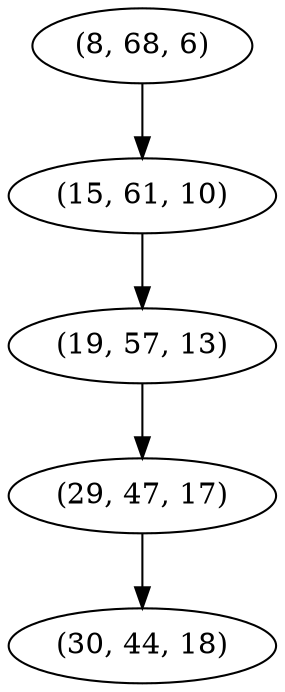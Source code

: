 digraph tree {
    "(8, 68, 6)";
    "(15, 61, 10)";
    "(19, 57, 13)";
    "(29, 47, 17)";
    "(30, 44, 18)";
    "(8, 68, 6)" -> "(15, 61, 10)";
    "(15, 61, 10)" -> "(19, 57, 13)";
    "(19, 57, 13)" -> "(29, 47, 17)";
    "(29, 47, 17)" -> "(30, 44, 18)";
}
